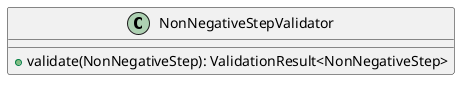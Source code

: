 @startuml

    class NonNegativeStepValidator [[NonNegativeStepValidator.html]] {
        +validate(NonNegativeStep): ValidationResult<NonNegativeStep>
    }

@enduml
